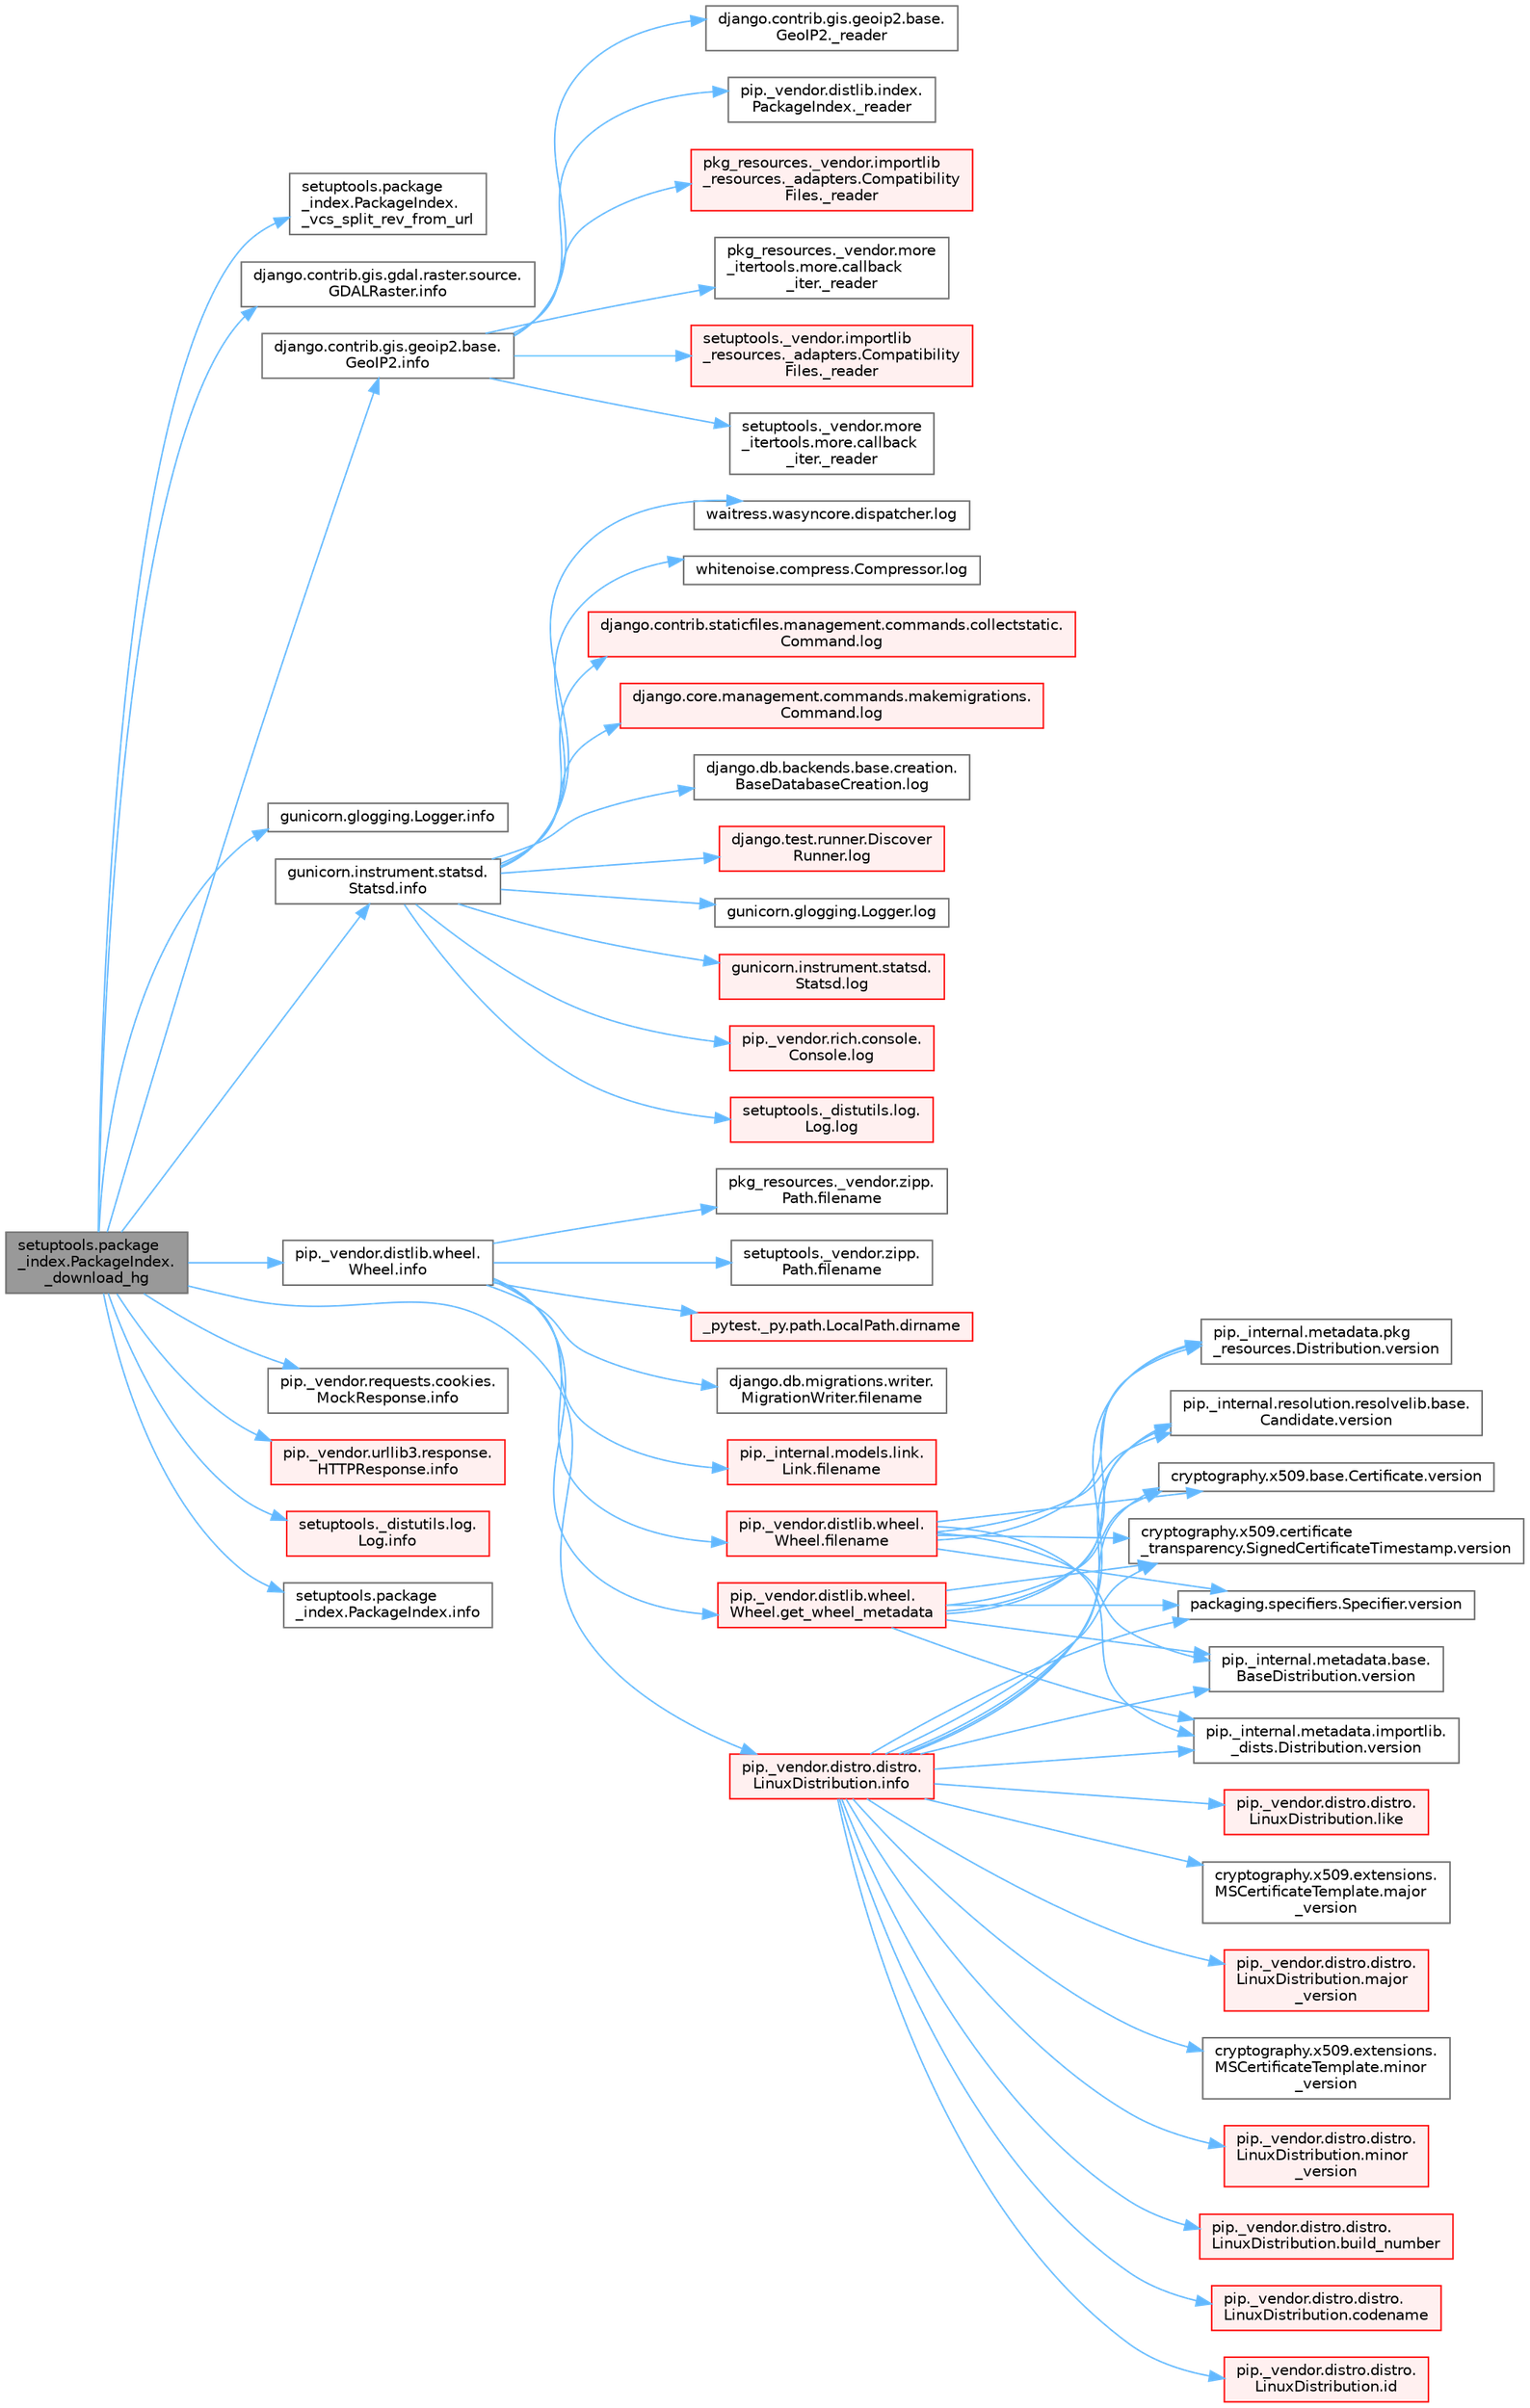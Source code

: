digraph "setuptools.package_index.PackageIndex._download_hg"
{
 // LATEX_PDF_SIZE
  bgcolor="transparent";
  edge [fontname=Helvetica,fontsize=10,labelfontname=Helvetica,labelfontsize=10];
  node [fontname=Helvetica,fontsize=10,shape=box,height=0.2,width=0.4];
  rankdir="LR";
  Node1 [id="Node000001",label="setuptools.package\l_index.PackageIndex.\l_download_hg",height=0.2,width=0.4,color="gray40", fillcolor="grey60", style="filled", fontcolor="black",tooltip=" "];
  Node1 -> Node2 [id="edge1_Node000001_Node000002",color="steelblue1",style="solid",tooltip=" "];
  Node2 [id="Node000002",label="setuptools.package\l_index.PackageIndex.\l_vcs_split_rev_from_url",height=0.2,width=0.4,color="grey40", fillcolor="white", style="filled",URL="$classsetuptools_1_1package__index_1_1_package_index.html#a6fe92f3066df6fba402a04ac838c984e",tooltip=" "];
  Node1 -> Node3 [id="edge2_Node000001_Node000003",color="steelblue1",style="solid",tooltip=" "];
  Node3 [id="Node000003",label="django.contrib.gis.gdal.raster.source.\lGDALRaster.info",height=0.2,width=0.4,color="grey40", fillcolor="white", style="filled",URL="$classdjango_1_1contrib_1_1gis_1_1gdal_1_1raster_1_1source_1_1_g_d_a_l_raster.html#a9d874f7fbf44cff1587bbb4a5d34a88f",tooltip=" "];
  Node1 -> Node4 [id="edge3_Node000001_Node000004",color="steelblue1",style="solid",tooltip=" "];
  Node4 [id="Node000004",label="django.contrib.gis.geoip2.base.\lGeoIP2.info",height=0.2,width=0.4,color="grey40", fillcolor="white", style="filled",URL="$classdjango_1_1contrib_1_1gis_1_1geoip2_1_1base_1_1_geo_i_p2.html#aaf31f29c09e7b4a2af2a4b19b80d1337",tooltip=" "];
  Node4 -> Node5 [id="edge4_Node000004_Node000005",color="steelblue1",style="solid",tooltip=" "];
  Node5 [id="Node000005",label="django.contrib.gis.geoip2.base.\lGeoIP2._reader",height=0.2,width=0.4,color="grey40", fillcolor="white", style="filled",URL="$classdjango_1_1contrib_1_1gis_1_1geoip2_1_1base_1_1_geo_i_p2.html#a3602c469d02744ad210583e2b571c286",tooltip=" "];
  Node4 -> Node6 [id="edge5_Node000004_Node000006",color="steelblue1",style="solid",tooltip=" "];
  Node6 [id="Node000006",label="pip._vendor.distlib.index.\lPackageIndex._reader",height=0.2,width=0.4,color="grey40", fillcolor="white", style="filled",URL="$classpip_1_1__vendor_1_1distlib_1_1index_1_1_package_index.html#a101ab2cbea9c2a66818e368a1b783665",tooltip=" "];
  Node4 -> Node7 [id="edge6_Node000004_Node000007",color="steelblue1",style="solid",tooltip=" "];
  Node7 [id="Node000007",label="pkg_resources._vendor.importlib\l_resources._adapters.Compatibility\lFiles._reader",height=0.2,width=0.4,color="red", fillcolor="#FFF0F0", style="filled",URL="$classpkg__resources_1_1__vendor_1_1importlib__resources_1_1__adapters_1_1_compatibility_files.html#adb88d9d6cdd3ccde8543d5aff0e263cc",tooltip=" "];
  Node4 -> Node9 [id="edge7_Node000004_Node000009",color="steelblue1",style="solid",tooltip=" "];
  Node9 [id="Node000009",label="pkg_resources._vendor.more\l_itertools.more.callback\l_iter._reader",height=0.2,width=0.4,color="grey40", fillcolor="white", style="filled",URL="$classpkg__resources_1_1__vendor_1_1more__itertools_1_1more_1_1callback__iter.html#a39c147e211ab320778e20aebdb6506c0",tooltip=" "];
  Node4 -> Node10 [id="edge8_Node000004_Node000010",color="steelblue1",style="solid",tooltip=" "];
  Node10 [id="Node000010",label="setuptools._vendor.importlib\l_resources._adapters.Compatibility\lFiles._reader",height=0.2,width=0.4,color="red", fillcolor="#FFF0F0", style="filled",URL="$classsetuptools_1_1__vendor_1_1importlib__resources_1_1__adapters_1_1_compatibility_files.html#a2a663060da2f5497b42765bdc90bca45",tooltip=" "];
  Node4 -> Node11 [id="edge9_Node000004_Node000011",color="steelblue1",style="solid",tooltip=" "];
  Node11 [id="Node000011",label="setuptools._vendor.more\l_itertools.more.callback\l_iter._reader",height=0.2,width=0.4,color="grey40", fillcolor="white", style="filled",URL="$classsetuptools_1_1__vendor_1_1more__itertools_1_1more_1_1callback__iter.html#a05c0fdd2e4088e3a9914e4fa2e6fd050",tooltip=" "];
  Node1 -> Node12 [id="edge10_Node000001_Node000012",color="steelblue1",style="solid",tooltip=" "];
  Node12 [id="Node000012",label="gunicorn.glogging.Logger.info",height=0.2,width=0.4,color="grey40", fillcolor="white", style="filled",URL="$classgunicorn_1_1glogging_1_1_logger.html#a5c31f478f8d59ddc411c97e25cdfae65",tooltip=" "];
  Node1 -> Node13 [id="edge11_Node000001_Node000013",color="steelblue1",style="solid",tooltip=" "];
  Node13 [id="Node000013",label="gunicorn.instrument.statsd.\lStatsd.info",height=0.2,width=0.4,color="grey40", fillcolor="white", style="filled",URL="$classgunicorn_1_1instrument_1_1statsd_1_1_statsd.html#af7b8c148b12c3f59902f29c3c26d2394",tooltip=" "];
  Node13 -> Node14 [id="edge12_Node000013_Node000014",color="steelblue1",style="solid",tooltip=" "];
  Node14 [id="Node000014",label="django.contrib.staticfiles.management.commands.collectstatic.\lCommand.log",height=0.2,width=0.4,color="red", fillcolor="#FFF0F0", style="filled",URL="$classdjango_1_1contrib_1_1staticfiles_1_1management_1_1commands_1_1collectstatic_1_1_command.html#a0e93191b90ee0993e3286343d0b2de0e",tooltip=" "];
  Node13 -> Node18 [id="edge13_Node000013_Node000018",color="steelblue1",style="solid",tooltip=" "];
  Node18 [id="Node000018",label="django.core.management.commands.makemigrations.\lCommand.log",height=0.2,width=0.4,color="red", fillcolor="#FFF0F0", style="filled",URL="$classdjango_1_1core_1_1management_1_1commands_1_1makemigrations_1_1_command.html#a0409d121552878a7416460dba8274880",tooltip=" "];
  Node13 -> Node20 [id="edge14_Node000013_Node000020",color="steelblue1",style="solid",tooltip=" "];
  Node20 [id="Node000020",label="django.db.backends.base.creation.\lBaseDatabaseCreation.log",height=0.2,width=0.4,color="grey40", fillcolor="white", style="filled",URL="$classdjango_1_1db_1_1backends_1_1base_1_1creation_1_1_base_database_creation.html#ac297ec931db5ec68c271ec0d91be7183",tooltip=" "];
  Node13 -> Node21 [id="edge15_Node000013_Node000021",color="steelblue1",style="solid",tooltip=" "];
  Node21 [id="Node000021",label="django.test.runner.Discover\lRunner.log",height=0.2,width=0.4,color="red", fillcolor="#FFF0F0", style="filled",URL="$classdjango_1_1test_1_1runner_1_1_discover_runner.html#af5ad8e2895b3f0c5e0a6d7113199d641",tooltip=" "];
  Node13 -> Node22 [id="edge16_Node000013_Node000022",color="steelblue1",style="solid",tooltip=" "];
  Node22 [id="Node000022",label="gunicorn.glogging.Logger.log",height=0.2,width=0.4,color="grey40", fillcolor="white", style="filled",URL="$classgunicorn_1_1glogging_1_1_logger.html#ad6941dede526094643dd02c53c3449b0",tooltip=" "];
  Node13 -> Node23 [id="edge17_Node000013_Node000023",color="steelblue1",style="solid",tooltip=" "];
  Node23 [id="Node000023",label="gunicorn.instrument.statsd.\lStatsd.log",height=0.2,width=0.4,color="red", fillcolor="#FFF0F0", style="filled",URL="$classgunicorn_1_1instrument_1_1statsd_1_1_statsd.html#ab99145cf0b7c66dbcebcbdcbd44b4953",tooltip=" "];
  Node13 -> Node1132 [id="edge18_Node000013_Node001132",color="steelblue1",style="solid",tooltip=" "];
  Node1132 [id="Node001132",label="pip._vendor.rich.console.\lConsole.log",height=0.2,width=0.4,color="red", fillcolor="#FFF0F0", style="filled",URL="$classpip_1_1__vendor_1_1rich_1_1console_1_1_console.html#af9c77e39f9413fc2b134c60cfa23b0f1",tooltip=" "];
  Node13 -> Node1291 [id="edge19_Node000013_Node001291",color="steelblue1",style="solid",tooltip=" "];
  Node1291 [id="Node001291",label="setuptools._distutils.log.\lLog.log",height=0.2,width=0.4,color="red", fillcolor="#FFF0F0", style="filled",URL="$classsetuptools_1_1__distutils_1_1log_1_1_log.html#af651bf90098b3f6c9f3913b91f0eda70",tooltip=" "];
  Node13 -> Node1294 [id="edge20_Node000013_Node001294",color="steelblue1",style="solid",tooltip=" "];
  Node1294 [id="Node001294",label="waitress.wasyncore.dispatcher.log",height=0.2,width=0.4,color="grey40", fillcolor="white", style="filled",URL="$classwaitress_1_1wasyncore_1_1dispatcher.html#ab4786338f40a0cf9e9df45b57d4c0a63",tooltip=" "];
  Node13 -> Node1295 [id="edge21_Node000013_Node001295",color="steelblue1",style="solid",tooltip=" "];
  Node1295 [id="Node001295",label="whitenoise.compress.Compressor.log",height=0.2,width=0.4,color="grey40", fillcolor="white", style="filled",URL="$classwhitenoise_1_1compress_1_1_compressor.html#aa70a9f98a4387e4d394529c17cdbee27",tooltip=" "];
  Node1 -> Node2157 [id="edge22_Node000001_Node002157",color="steelblue1",style="solid",tooltip=" "];
  Node2157 [id="Node002157",label="pip._vendor.distlib.wheel.\lWheel.info",height=0.2,width=0.4,color="grey40", fillcolor="white", style="filled",URL="$classpip_1_1__vendor_1_1distlib_1_1wheel_1_1_wheel.html#a81ca97c6a25d0d98ac526fdf1d993b3e",tooltip=" "];
  Node2157 -> Node639 [id="edge23_Node002157_Node000639",color="steelblue1",style="solid",tooltip=" "];
  Node639 [id="Node000639",label="_pytest._py.path.LocalPath.dirname",height=0.2,width=0.4,color="red", fillcolor="#FFF0F0", style="filled",URL="$class__pytest_1_1__py_1_1path_1_1_local_path.html#aa1920ee3bb71bfb594e849010c5971ac",tooltip=" "];
  Node2157 -> Node640 [id="edge24_Node002157_Node000640",color="steelblue1",style="solid",tooltip=" "];
  Node640 [id="Node000640",label="django.db.migrations.writer.\lMigrationWriter.filename",height=0.2,width=0.4,color="grey40", fillcolor="white", style="filled",URL="$classdjango_1_1db_1_1migrations_1_1writer_1_1_migration_writer.html#ae24480c1739a3664d744483f682558f6",tooltip=" "];
  Node2157 -> Node641 [id="edge25_Node002157_Node000641",color="steelblue1",style="solid",tooltip=" "];
  Node641 [id="Node000641",label="pip._internal.models.link.\lLink.filename",height=0.2,width=0.4,color="red", fillcolor="#FFF0F0", style="filled",URL="$classpip_1_1__internal_1_1models_1_1link_1_1_link.html#a5fb02f5a5a42909c89a18745b74cf998",tooltip=" "];
  Node2157 -> Node1063 [id="edge26_Node002157_Node001063",color="steelblue1",style="solid",tooltip=" "];
  Node1063 [id="Node001063",label="pip._vendor.distlib.wheel.\lWheel.filename",height=0.2,width=0.4,color="red", fillcolor="#FFF0F0", style="filled",URL="$classpip_1_1__vendor_1_1distlib_1_1wheel_1_1_wheel.html#a396687a6caff7584126f2dec111900fd",tooltip=" "];
  Node1063 -> Node611 [id="edge27_Node001063_Node000611",color="steelblue1",style="solid",tooltip=" "];
  Node611 [id="Node000611",label="cryptography.x509.base.Certificate.version",height=0.2,width=0.4,color="grey40", fillcolor="white", style="filled",URL="$classcryptography_1_1x509_1_1base_1_1_certificate.html#a409d340d01bf8acdd9790f6321f1b283",tooltip=" "];
  Node1063 -> Node612 [id="edge28_Node001063_Node000612",color="steelblue1",style="solid",tooltip=" "];
  Node612 [id="Node000612",label="cryptography.x509.certificate\l_transparency.SignedCertificateTimestamp.version",height=0.2,width=0.4,color="grey40", fillcolor="white", style="filled",URL="$classcryptography_1_1x509_1_1certificate__transparency_1_1_signed_certificate_timestamp.html#a19434e4df91aa32c7b4654a16a672c8b",tooltip=" "];
  Node1063 -> Node613 [id="edge29_Node001063_Node000613",color="steelblue1",style="solid",tooltip=" "];
  Node613 [id="Node000613",label="packaging.specifiers.Specifier.version",height=0.2,width=0.4,color="grey40", fillcolor="white", style="filled",URL="$classpackaging_1_1specifiers_1_1_specifier.html#a362b16f4c6f1f24b6b20b59b35d4689e",tooltip=" "];
  Node1063 -> Node614 [id="edge30_Node001063_Node000614",color="steelblue1",style="solid",tooltip=" "];
  Node614 [id="Node000614",label="pip._internal.metadata.base.\lBaseDistribution.version",height=0.2,width=0.4,color="grey40", fillcolor="white", style="filled",URL="$classpip_1_1__internal_1_1metadata_1_1base_1_1_base_distribution.html#af4024115351223c1472e72e4c17da2fc",tooltip=" "];
  Node1063 -> Node615 [id="edge31_Node001063_Node000615",color="steelblue1",style="solid",tooltip=" "];
  Node615 [id="Node000615",label="pip._internal.metadata.importlib.\l_dists.Distribution.version",height=0.2,width=0.4,color="grey40", fillcolor="white", style="filled",URL="$classpip_1_1__internal_1_1metadata_1_1importlib_1_1__dists_1_1_distribution.html#abd95316132f93c875260264dd5ae2513",tooltip=" "];
  Node1063 -> Node616 [id="edge32_Node001063_Node000616",color="steelblue1",style="solid",tooltip=" "];
  Node616 [id="Node000616",label="pip._internal.metadata.pkg\l_resources.Distribution.version",height=0.2,width=0.4,color="grey40", fillcolor="white", style="filled",URL="$classpip_1_1__internal_1_1metadata_1_1pkg__resources_1_1_distribution.html#ac83e189aa08d2465284bb5d465190dde",tooltip=" "];
  Node1063 -> Node617 [id="edge33_Node001063_Node000617",color="steelblue1",style="solid",tooltip=" "];
  Node617 [id="Node000617",label="pip._internal.resolution.resolvelib.base.\lCandidate.version",height=0.2,width=0.4,color="grey40", fillcolor="white", style="filled",URL="$classpip_1_1__internal_1_1resolution_1_1resolvelib_1_1base_1_1_candidate.html#a9c16dfa9e4f9aefc73ba5e64b22a8475",tooltip=" "];
  Node2157 -> Node1069 [id="edge34_Node002157_Node001069",color="steelblue1",style="solid",tooltip=" "];
  Node1069 [id="Node001069",label="pkg_resources._vendor.zipp.\lPath.filename",height=0.2,width=0.4,color="grey40", fillcolor="white", style="filled",URL="$classpkg__resources_1_1__vendor_1_1zipp_1_1_path.html#a364eea0ac8419e712d546d032dd6cd86",tooltip=" "];
  Node2157 -> Node1070 [id="edge35_Node002157_Node001070",color="steelblue1",style="solid",tooltip=" "];
  Node1070 [id="Node001070",label="setuptools._vendor.zipp.\lPath.filename",height=0.2,width=0.4,color="grey40", fillcolor="white", style="filled",URL="$classsetuptools_1_1__vendor_1_1zipp_1_1_path.html#a79fd7191e6fedef64bfc8367ffb48472",tooltip=" "];
  Node2157 -> Node2158 [id="edge36_Node002157_Node002158",color="steelblue1",style="solid",tooltip=" "];
  Node2158 [id="Node002158",label="pip._vendor.distlib.wheel.\lWheel.get_wheel_metadata",height=0.2,width=0.4,color="red", fillcolor="#FFF0F0", style="filled",URL="$classpip_1_1__vendor_1_1distlib_1_1wheel_1_1_wheel.html#a66d906d4f1bf156d6c61f9265f2d34f2",tooltip=" "];
  Node2158 -> Node611 [id="edge37_Node002158_Node000611",color="steelblue1",style="solid",tooltip=" "];
  Node2158 -> Node612 [id="edge38_Node002158_Node000612",color="steelblue1",style="solid",tooltip=" "];
  Node2158 -> Node613 [id="edge39_Node002158_Node000613",color="steelblue1",style="solid",tooltip=" "];
  Node2158 -> Node614 [id="edge40_Node002158_Node000614",color="steelblue1",style="solid",tooltip=" "];
  Node2158 -> Node615 [id="edge41_Node002158_Node000615",color="steelblue1",style="solid",tooltip=" "];
  Node2158 -> Node616 [id="edge42_Node002158_Node000616",color="steelblue1",style="solid",tooltip=" "];
  Node2158 -> Node617 [id="edge43_Node002158_Node000617",color="steelblue1",style="solid",tooltip=" "];
  Node1 -> Node2159 [id="edge44_Node000001_Node002159",color="steelblue1",style="solid",tooltip=" "];
  Node2159 [id="Node002159",label="pip._vendor.distro.distro.\lLinuxDistribution.info",height=0.2,width=0.4,color="red", fillcolor="#FFF0F0", style="filled",URL="$classpip_1_1__vendor_1_1distro_1_1distro_1_1_linux_distribution.html#a006af842ff29a5797a718d5b6f853c95",tooltip=" "];
  Node2159 -> Node2160 [id="edge45_Node002159_Node002160",color="steelblue1",style="solid",tooltip=" "];
  Node2160 [id="Node002160",label="pip._vendor.distro.distro.\lLinuxDistribution.build_number",height=0.2,width=0.4,color="red", fillcolor="#FFF0F0", style="filled",URL="$classpip_1_1__vendor_1_1distro_1_1distro_1_1_linux_distribution.html#a8f6fbc8591642ac663eea6ad9fd14242",tooltip=" "];
  Node2159 -> Node2162 [id="edge46_Node002159_Node002162",color="steelblue1",style="solid",tooltip=" "];
  Node2162 [id="Node002162",label="pip._vendor.distro.distro.\lLinuxDistribution.codename",height=0.2,width=0.4,color="red", fillcolor="#FFF0F0", style="filled",URL="$classpip_1_1__vendor_1_1distro_1_1distro_1_1_linux_distribution.html#a0358d9d8b02ce55672f3571d2cb6cdc7",tooltip=" "];
  Node2159 -> Node623 [id="edge47_Node002159_Node000623",color="steelblue1",style="solid",tooltip=" "];
  Node623 [id="Node000623",label="pip._vendor.distro.distro.\lLinuxDistribution.id",height=0.2,width=0.4,color="red", fillcolor="#FFF0F0", style="filled",URL="$classpip_1_1__vendor_1_1distro_1_1distro_1_1_linux_distribution.html#aec57d97b3bd82778371db7afa1d5b877",tooltip=" "];
  Node2159 -> Node624 [id="edge48_Node002159_Node000624",color="steelblue1",style="solid",tooltip=" "];
  Node624 [id="Node000624",label="pip._vendor.distro.distro.\lLinuxDistribution.like",height=0.2,width=0.4,color="red", fillcolor="#FFF0F0", style="filled",URL="$classpip_1_1__vendor_1_1distro_1_1distro_1_1_linux_distribution.html#af76abe2ec871ec06a5c2c4a311be86f4",tooltip=" "];
  Node2159 -> Node2163 [id="edge49_Node002159_Node002163",color="steelblue1",style="solid",tooltip=" "];
  Node2163 [id="Node002163",label="cryptography.x509.extensions.\lMSCertificateTemplate.major\l_version",height=0.2,width=0.4,color="grey40", fillcolor="white", style="filled",URL="$classcryptography_1_1x509_1_1extensions_1_1_m_s_certificate_template.html#aa21276f824ac7ad15eb6da9c418286be",tooltip=" "];
  Node2159 -> Node2164 [id="edge50_Node002159_Node002164",color="steelblue1",style="solid",tooltip=" "];
  Node2164 [id="Node002164",label="pip._vendor.distro.distro.\lLinuxDistribution.major\l_version",height=0.2,width=0.4,color="red", fillcolor="#FFF0F0", style="filled",URL="$classpip_1_1__vendor_1_1distro_1_1distro_1_1_linux_distribution.html#a5cdaffad25af14c8b803fd66b4433b54",tooltip=" "];
  Node2159 -> Node2165 [id="edge51_Node002159_Node002165",color="steelblue1",style="solid",tooltip=" "];
  Node2165 [id="Node002165",label="cryptography.x509.extensions.\lMSCertificateTemplate.minor\l_version",height=0.2,width=0.4,color="grey40", fillcolor="white", style="filled",URL="$classcryptography_1_1x509_1_1extensions_1_1_m_s_certificate_template.html#a50983e6e5e9312a366962f75e68f6e38",tooltip=" "];
  Node2159 -> Node2166 [id="edge52_Node002159_Node002166",color="steelblue1",style="solid",tooltip=" "];
  Node2166 [id="Node002166",label="pip._vendor.distro.distro.\lLinuxDistribution.minor\l_version",height=0.2,width=0.4,color="red", fillcolor="#FFF0F0", style="filled",URL="$classpip_1_1__vendor_1_1distro_1_1distro_1_1_linux_distribution.html#a2cc63143508996fabe72c91e3dbfee71",tooltip=" "];
  Node2159 -> Node611 [id="edge53_Node002159_Node000611",color="steelblue1",style="solid",tooltip=" "];
  Node2159 -> Node612 [id="edge54_Node002159_Node000612",color="steelblue1",style="solid",tooltip=" "];
  Node2159 -> Node613 [id="edge55_Node002159_Node000613",color="steelblue1",style="solid",tooltip=" "];
  Node2159 -> Node614 [id="edge56_Node002159_Node000614",color="steelblue1",style="solid",tooltip=" "];
  Node2159 -> Node615 [id="edge57_Node002159_Node000615",color="steelblue1",style="solid",tooltip=" "];
  Node2159 -> Node616 [id="edge58_Node002159_Node000616",color="steelblue1",style="solid",tooltip=" "];
  Node2159 -> Node617 [id="edge59_Node002159_Node000617",color="steelblue1",style="solid",tooltip=" "];
  Node1 -> Node2167 [id="edge60_Node000001_Node002167",color="steelblue1",style="solid",tooltip=" "];
  Node2167 [id="Node002167",label="pip._vendor.requests.cookies.\lMockResponse.info",height=0.2,width=0.4,color="grey40", fillcolor="white", style="filled",URL="$classpip_1_1__vendor_1_1requests_1_1cookies_1_1_mock_response.html#a00cf962b6ef9dc95a50bf24ecdcdacf8",tooltip=" "];
  Node1 -> Node2168 [id="edge61_Node000001_Node002168",color="steelblue1",style="solid",tooltip=" "];
  Node2168 [id="Node002168",label="pip._vendor.urllib3.response.\lHTTPResponse.info",height=0.2,width=0.4,color="red", fillcolor="#FFF0F0", style="filled",URL="$classpip_1_1__vendor_1_1urllib3_1_1response_1_1_h_t_t_p_response.html#aac9976c1f5389a740c506c9bd401bd30",tooltip=" "];
  Node1 -> Node2169 [id="edge62_Node000001_Node002169",color="steelblue1",style="solid",tooltip=" "];
  Node2169 [id="Node002169",label="setuptools._distutils.log.\lLog.info",height=0.2,width=0.4,color="red", fillcolor="#FFF0F0", style="filled",URL="$classsetuptools_1_1__distutils_1_1log_1_1_log.html#a9d1cc75761d9757b0a6b6dbf158224e0",tooltip=" "];
  Node1 -> Node2170 [id="edge63_Node000001_Node002170",color="steelblue1",style="solid",tooltip=" "];
  Node2170 [id="Node002170",label="setuptools.package\l_index.PackageIndex.info",height=0.2,width=0.4,color="grey40", fillcolor="white", style="filled",URL="$classsetuptools_1_1package__index_1_1_package_index.html#afbf6e59a651da8cce42391563f579a4b",tooltip=" "];
}
